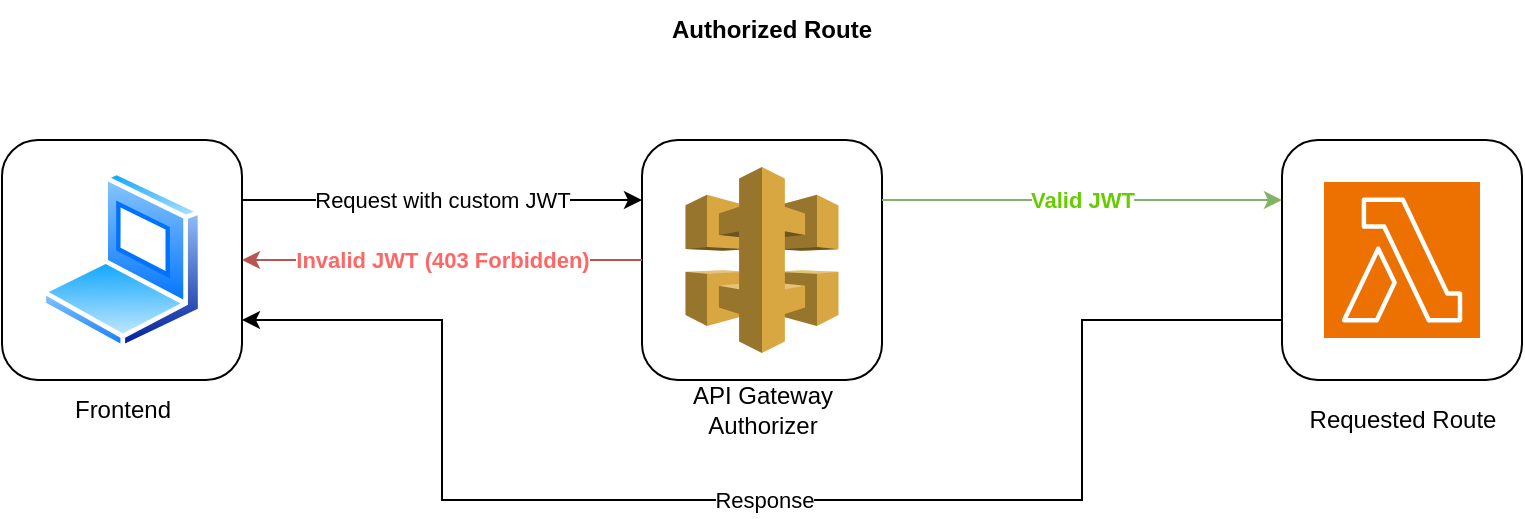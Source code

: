<mxfile version="26.2.15">
  <diagram name="Page-1" id="vMOOKbrLffhocyQHmbHu">
    <mxGraphModel dx="901" dy="606" grid="1" gridSize="10" guides="1" tooltips="1" connect="1" arrows="1" fold="1" page="1" pageScale="1" pageWidth="850" pageHeight="1100" math="0" shadow="0">
      <root>
        <mxCell id="0" />
        <mxCell id="1" parent="0" />
        <mxCell id="G3lojd10rjR7LdD3EvUh-1" value="" style="group" vertex="1" connectable="0" parent="1">
          <mxGeometry x="40" y="200" width="120" height="150" as="geometry" />
        </mxCell>
        <mxCell id="G3lojd10rjR7LdD3EvUh-2" value="Frontend" style="text;html=1;align=center;verticalAlign=middle;resizable=0;points=[];autosize=1;strokeColor=none;fillColor=none;" vertex="1" parent="G3lojd10rjR7LdD3EvUh-1">
          <mxGeometry x="25" y="120" width="70" height="30" as="geometry" />
        </mxCell>
        <mxCell id="G3lojd10rjR7LdD3EvUh-3" value="" style="group" vertex="1" connectable="0" parent="G3lojd10rjR7LdD3EvUh-1">
          <mxGeometry width="120" height="120" as="geometry" />
        </mxCell>
        <mxCell id="G3lojd10rjR7LdD3EvUh-4" value="" style="rounded=1;whiteSpace=wrap;html=1;" vertex="1" parent="G3lojd10rjR7LdD3EvUh-3">
          <mxGeometry width="120" height="120" as="geometry" />
        </mxCell>
        <mxCell id="G3lojd10rjR7LdD3EvUh-5" value="" style="image;aspect=fixed;perimeter=ellipsePerimeter;html=1;align=center;shadow=0;dashed=0;spacingTop=3;image=img/lib/active_directory/laptop_client.svg;" vertex="1" parent="G3lojd10rjR7LdD3EvUh-3">
          <mxGeometry x="19.5" y="15" width="81" height="90" as="geometry" />
        </mxCell>
        <mxCell id="G3lojd10rjR7LdD3EvUh-20" value="Authorized Route" style="text;html=1;align=center;verticalAlign=middle;whiteSpace=wrap;rounded=0;fontStyle=1" vertex="1" parent="1">
          <mxGeometry x="346" y="130" width="158.25" height="30" as="geometry" />
        </mxCell>
        <mxCell id="G3lojd10rjR7LdD3EvUh-21" value="" style="group" vertex="1" connectable="0" parent="1">
          <mxGeometry x="360" y="200" width="120" height="155" as="geometry" />
        </mxCell>
        <mxCell id="G3lojd10rjR7LdD3EvUh-15" value="" style="rounded=1;whiteSpace=wrap;html=1;" vertex="1" parent="G3lojd10rjR7LdD3EvUh-21">
          <mxGeometry width="120" height="120" as="geometry" />
        </mxCell>
        <mxCell id="G3lojd10rjR7LdD3EvUh-14" value="" style="outlineConnect=0;dashed=0;verticalLabelPosition=bottom;verticalAlign=top;align=center;html=1;shape=mxgraph.aws3.api_gateway;fillColor=#D9A741;gradientColor=none;" vertex="1" parent="G3lojd10rjR7LdD3EvUh-21">
          <mxGeometry x="21.75" y="13.5" width="76.5" height="93" as="geometry" />
        </mxCell>
        <mxCell id="G3lojd10rjR7LdD3EvUh-17" value="API Gateway&lt;div&gt;Authorizer&lt;/div&gt;" style="text;html=1;align=center;verticalAlign=middle;resizable=0;points=[];autosize=1;strokeColor=none;fillColor=none;" vertex="1" parent="G3lojd10rjR7LdD3EvUh-21">
          <mxGeometry x="15" y="115" width="90" height="40" as="geometry" />
        </mxCell>
        <mxCell id="G3lojd10rjR7LdD3EvUh-12" value="Request with custom JWT" style="edgeStyle=orthogonalEdgeStyle;rounded=0;orthogonalLoop=1;jettySize=auto;html=1;exitX=1;exitY=0.25;exitDx=0;exitDy=0;entryX=0;entryY=0.25;entryDx=0;entryDy=0;" edge="1" parent="1" source="G3lojd10rjR7LdD3EvUh-4" target="G3lojd10rjR7LdD3EvUh-15">
          <mxGeometry relative="1" as="geometry">
            <mxPoint x="280" y="230" as="targetPoint" />
          </mxGeometry>
        </mxCell>
        <mxCell id="G3lojd10rjR7LdD3EvUh-22" value="&lt;font style=&quot;color: rgb(255, 102, 102);&quot;&gt;&lt;b&gt;Invalid JWT (403 Forbidden)&lt;/b&gt;&lt;/font&gt;" style="edgeStyle=orthogonalEdgeStyle;rounded=0;orthogonalLoop=1;jettySize=auto;html=1;exitX=0;exitY=0.5;exitDx=0;exitDy=0;entryX=1;entryY=0.5;entryDx=0;entryDy=0;fillColor=#f8cecc;strokeColor=#b85450;" edge="1" parent="1" source="G3lojd10rjR7LdD3EvUh-15" target="G3lojd10rjR7LdD3EvUh-4">
          <mxGeometry relative="1" as="geometry" />
        </mxCell>
        <mxCell id="G3lojd10rjR7LdD3EvUh-26" value="&lt;font style=&quot;color: rgb(102, 204, 0);&quot;&gt;&lt;b&gt;Valid JWT&lt;/b&gt;&lt;/font&gt;" style="edgeStyle=orthogonalEdgeStyle;rounded=0;orthogonalLoop=1;jettySize=auto;html=1;exitX=1;exitY=0.25;exitDx=0;exitDy=0;entryX=0;entryY=0.25;entryDx=0;entryDy=0;fillColor=#d5e8d4;strokeColor=#82b366;" edge="1" parent="1" source="G3lojd10rjR7LdD3EvUh-15" target="G3lojd10rjR7LdD3EvUh-24">
          <mxGeometry relative="1" as="geometry">
            <mxPoint as="offset" />
          </mxGeometry>
        </mxCell>
        <mxCell id="G3lojd10rjR7LdD3EvUh-28" value="Response" style="edgeStyle=orthogonalEdgeStyle;rounded=0;orthogonalLoop=1;jettySize=auto;html=1;exitX=0;exitY=0.75;exitDx=0;exitDy=0;entryX=1;entryY=0.75;entryDx=0;entryDy=0;" edge="1" parent="1" source="G3lojd10rjR7LdD3EvUh-24" target="G3lojd10rjR7LdD3EvUh-4">
          <mxGeometry x="-0.001" relative="1" as="geometry">
            <Array as="points">
              <mxPoint x="580" y="290" />
              <mxPoint x="580" y="380" />
              <mxPoint x="260" y="380" />
              <mxPoint x="260" y="290" />
            </Array>
            <mxPoint as="offset" />
          </mxGeometry>
        </mxCell>
        <mxCell id="G3lojd10rjR7LdD3EvUh-29" value="" style="group" vertex="1" connectable="0" parent="1">
          <mxGeometry x="680" y="200" width="120" height="155" as="geometry" />
        </mxCell>
        <mxCell id="G3lojd10rjR7LdD3EvUh-25" value="" style="group" vertex="1" connectable="0" parent="G3lojd10rjR7LdD3EvUh-29">
          <mxGeometry width="120" height="120" as="geometry" />
        </mxCell>
        <mxCell id="G3lojd10rjR7LdD3EvUh-24" value="" style="rounded=1;whiteSpace=wrap;html=1;" vertex="1" parent="G3lojd10rjR7LdD3EvUh-25">
          <mxGeometry width="120" height="120" as="geometry" />
        </mxCell>
        <mxCell id="G3lojd10rjR7LdD3EvUh-23" value="" style="sketch=0;points=[[0,0,0],[0.25,0,0],[0.5,0,0],[0.75,0,0],[1,0,0],[0,1,0],[0.25,1,0],[0.5,1,0],[0.75,1,0],[1,1,0],[0,0.25,0],[0,0.5,0],[0,0.75,0],[1,0.25,0],[1,0.5,0],[1,0.75,0]];outlineConnect=0;fontColor=#232F3E;fillColor=#ED7100;strokeColor=#ffffff;dashed=0;verticalLabelPosition=bottom;verticalAlign=top;align=center;html=1;fontSize=12;fontStyle=0;aspect=fixed;shape=mxgraph.aws4.resourceIcon;resIcon=mxgraph.aws4.lambda;" vertex="1" parent="G3lojd10rjR7LdD3EvUh-25">
          <mxGeometry x="21" y="21" width="78" height="78" as="geometry" />
        </mxCell>
        <mxCell id="G3lojd10rjR7LdD3EvUh-27" value="Requested Route" style="text;html=1;align=center;verticalAlign=middle;resizable=0;points=[];autosize=1;strokeColor=none;fillColor=none;" vertex="1" parent="G3lojd10rjR7LdD3EvUh-29">
          <mxGeometry y="125" width="120" height="30" as="geometry" />
        </mxCell>
      </root>
    </mxGraphModel>
  </diagram>
</mxfile>
